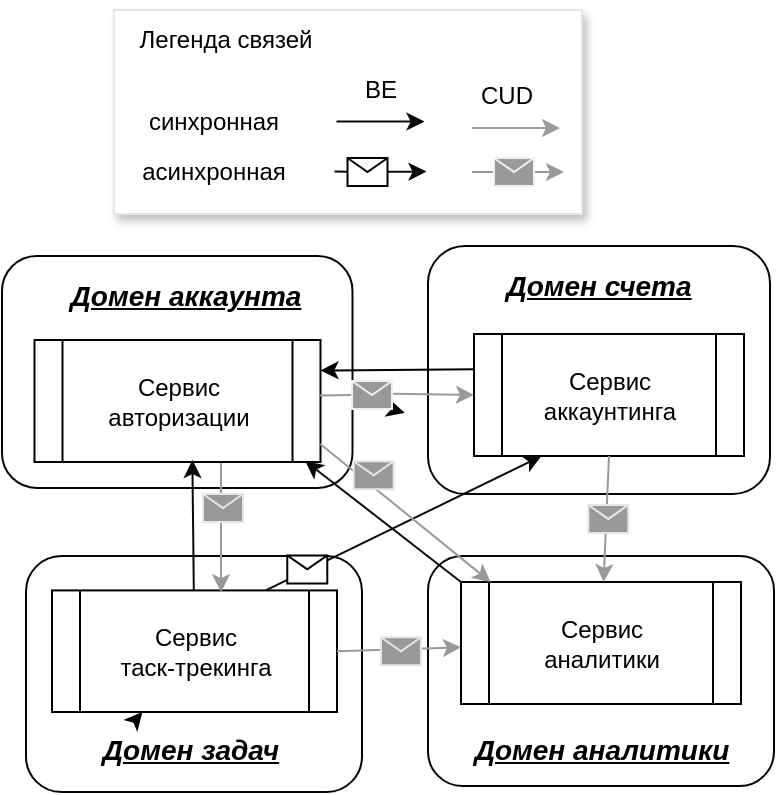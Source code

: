 <mxfile>
    <diagram id="cs8eAwnBnD0t727MsK7l" name="Страница 1">
        <mxGraphModel dx="1602" dy="624" grid="0" gridSize="10" guides="1" tooltips="1" connect="1" arrows="1" fold="1" page="1" pageScale="1" pageWidth="827" pageHeight="1169" background="#ffffff" math="0" shadow="0">
            <root>
                <mxCell id="0"/>
                <mxCell id="1" parent="0"/>
                <mxCell id="263" value="" style="group" parent="1" vertex="1" connectable="0">
                    <mxGeometry x="295" y="136" width="171" height="124" as="geometry"/>
                </mxCell>
                <mxCell id="113" value="" style="rounded=1;whiteSpace=wrap;html=1;fillColor=#FFF;strokeColor=#050505;" parent="263" vertex="1">
                    <mxGeometry width="171" height="124" as="geometry"/>
                </mxCell>
                <mxCell id="119" value="&lt;font style=&quot;font-size: 14px;&quot; color=&quot;#000000&quot;&gt;&lt;b&gt;&lt;i&gt;&lt;u&gt;Домен счета&lt;/u&gt;&lt;/i&gt;&lt;/b&gt;&lt;/font&gt;" style="text;strokeColor=none;align=center;fillColor=none;html=1;verticalAlign=middle;whiteSpace=wrap;rounded=0;" parent="263" vertex="1">
                    <mxGeometry x="31" y="5" width="109" height="30" as="geometry"/>
                </mxCell>
                <mxCell id="143" value="Сервис &lt;br&gt;аккаунтинга" style="shape=process;whiteSpace=wrap;html=1;backgroundOutline=1;" parent="263" vertex="1">
                    <mxGeometry x="23" y="44" width="135" height="61" as="geometry"/>
                </mxCell>
                <mxCell id="262" value="" style="group" parent="1" vertex="1" connectable="0">
                    <mxGeometry x="82" y="141" width="175.25" height="116" as="geometry"/>
                </mxCell>
                <mxCell id="115" value="" style="rounded=1;whiteSpace=wrap;html=1;fillColor=#FFF;strokeColor=#050505;align=right;" parent="262" vertex="1">
                    <mxGeometry width="175.25" height="116" as="geometry"/>
                </mxCell>
                <mxCell id="121" value="Сервис авторизации" style="shape=process;whiteSpace=wrap;html=1;backgroundOutline=1;" parent="262" vertex="1">
                    <mxGeometry x="16.25" y="42" width="143" height="61" as="geometry"/>
                </mxCell>
                <mxCell id="120" value="&lt;font style=&quot;font-size: 14px;&quot; color=&quot;#000000&quot;&gt;&lt;b&gt;&lt;i&gt;&lt;u&gt;Домен аккаунта&lt;/u&gt;&lt;/i&gt;&lt;/b&gt;&lt;/font&gt;" style="text;strokeColor=none;align=center;fillColor=none;html=1;verticalAlign=middle;whiteSpace=wrap;rounded=0;" parent="262" vertex="1">
                    <mxGeometry x="32" y="5" width="120" height="30" as="geometry"/>
                </mxCell>
                <mxCell id="260" value="" style="group" parent="1" vertex="1" connectable="0">
                    <mxGeometry x="94" y="291" width="168" height="118" as="geometry"/>
                </mxCell>
                <mxCell id="114" value="" style="rounded=1;whiteSpace=wrap;html=1;fillColor=#FFF;strokeColor=#050505;" parent="260" vertex="1">
                    <mxGeometry width="168" height="118" as="geometry"/>
                </mxCell>
                <mxCell id="264" style="edgeStyle=none;html=1;exitX=0.25;exitY=0;exitDx=0;exitDy=0;" parent="260" source="117" target="129" edge="1">
                    <mxGeometry relative="1" as="geometry"/>
                </mxCell>
                <mxCell id="117" value="&lt;font style=&quot;font-size: 14px;&quot; color=&quot;#000000&quot;&gt;&lt;b&gt;&lt;i&gt;&lt;u&gt;Домен задач&lt;/u&gt;&lt;/i&gt;&lt;/b&gt;&lt;/font&gt;" style="text;strokeColor=none;align=center;fillColor=none;html=1;verticalAlign=middle;whiteSpace=wrap;rounded=0;" parent="260" vertex="1">
                    <mxGeometry x="27.5" y="82" width="109" height="30" as="geometry"/>
                </mxCell>
                <mxCell id="129" value="Сервис &lt;br&gt;таск-трекинга" style="shape=process;whiteSpace=wrap;html=1;backgroundOutline=1;" parent="260" vertex="1">
                    <mxGeometry x="13" y="17.21" width="142.5" height="60.79" as="geometry"/>
                </mxCell>
                <mxCell id="259" value="" style="group" parent="1" vertex="1" connectable="0">
                    <mxGeometry x="295" y="291" width="173" height="115" as="geometry"/>
                </mxCell>
                <mxCell id="116" value="" style="rounded=1;whiteSpace=wrap;html=1;fillColor=#FFF;strokeColor=#050505;" parent="259" vertex="1">
                    <mxGeometry width="173" height="115" as="geometry"/>
                </mxCell>
                <mxCell id="118" value="&lt;font style=&quot;font-size: 14px;&quot; color=&quot;#000000&quot;&gt;&lt;b&gt;&lt;i&gt;&lt;u&gt;Домен аналитики&lt;/u&gt;&lt;/i&gt;&lt;/b&gt;&lt;/font&gt;" style="text;strokeColor=none;align=center;fillColor=none;html=1;verticalAlign=middle;whiteSpace=wrap;rounded=0;" parent="259" vertex="1">
                    <mxGeometry x="16.5" y="82" width="140" height="30" as="geometry"/>
                </mxCell>
                <mxCell id="151" value="Сервис &lt;br&gt;аналитики" style="shape=process;whiteSpace=wrap;html=1;backgroundOutline=1;" parent="259" vertex="1">
                    <mxGeometry x="16.5" y="13" width="140" height="61" as="geometry"/>
                </mxCell>
                <mxCell id="139" value="" style="endArrow=classic;html=1;strokeColor=#0A0A0A;exitX=0.75;exitY=0;exitDx=0;exitDy=0;entryX=0.25;entryY=1;entryDx=0;entryDy=0;" parent="1" source="129" target="143" edge="1">
                    <mxGeometry relative="1" as="geometry">
                        <mxPoint x="219" y="397" as="sourcePoint"/>
                        <mxPoint x="279" y="347" as="targetPoint"/>
                        <Array as="points"/>
                    </mxGeometry>
                </mxCell>
                <mxCell id="140" value="" style="shape=message;html=1;outlineConnect=0;" parent="139" vertex="1">
                    <mxGeometry width="20" height="14" relative="1" as="geometry">
                        <mxPoint x="-58" y="16" as="offset"/>
                    </mxGeometry>
                </mxCell>
                <mxCell id="180" value="" style="endArrow=classic;html=1;strokeColor=#999999;exitX=0.999;exitY=0.852;exitDx=0;exitDy=0;entryX=0.106;entryY=0.001;entryDx=0;entryDy=0;entryPerimeter=0;exitPerimeter=0;" parent="1" source="121" target="151" edge="1">
                    <mxGeometry relative="1" as="geometry">
                        <mxPoint x="196.019" y="253.451" as="sourcePoint"/>
                        <mxPoint x="194.502" y="426.183" as="targetPoint"/>
                        <Array as="points"/>
                    </mxGeometry>
                </mxCell>
                <mxCell id="181" value="" style="shape=message;html=1;outlineConnect=0;strokeColor=#E6E6E6;fillColor=#999999;" parent="180" vertex="1">
                    <mxGeometry width="20" height="14" relative="1" as="geometry">
                        <mxPoint x="-26" y="-26" as="offset"/>
                    </mxGeometry>
                </mxCell>
                <mxCell id="186" style="edgeStyle=none;html=1;entryX=0.552;entryY=0.984;entryDx=0;entryDy=0;entryPerimeter=0;strokeColor=#0A0A0A;fontColor=#000000;fillColor=#050505;" parent="1" source="129" target="121" edge="1">
                    <mxGeometry relative="1" as="geometry">
                        <mxPoint x="173" y="414" as="sourcePoint"/>
                        <mxPoint x="160.269" y="254.061" as="targetPoint"/>
                        <Array as="points"/>
                    </mxGeometry>
                </mxCell>
                <mxCell id="192" style="edgeStyle=none;html=1;entryX=0.947;entryY=0.993;entryDx=0;entryDy=0;entryPerimeter=0;strokeColor=#0A0A0A;fontColor=#000000;fillColor=#050505;exitX=0;exitY=0;exitDx=0;exitDy=0;" parent="1" source="151" target="121" edge="1">
                    <mxGeometry relative="1" as="geometry">
                        <mxPoint x="183" y="424" as="sourcePoint"/>
                        <mxPoint x="184.436" y="253.024" as="targetPoint"/>
                        <Array as="points"/>
                    </mxGeometry>
                </mxCell>
                <mxCell id="223" style="edgeStyle=none;html=1;strokeColor=#999999;fontColor=#000000;fillColor=#757575;exitX=0.998;exitY=0.454;exitDx=0;exitDy=0;exitPerimeter=0;entryX=0;entryY=0.5;entryDx=0;entryDy=0;startArrow=none;" parent="1" source="254" target="143" edge="1">
                    <mxGeometry relative="1" as="geometry">
                        <mxPoint x="244" y="211.0" as="sourcePoint"/>
                        <mxPoint x="290" y="211.0" as="targetPoint"/>
                    </mxGeometry>
                </mxCell>
                <mxCell id="227" value="" style="endArrow=classic;html=1;strokeColor=#999999;exitX=0.5;exitY=1;exitDx=0;exitDy=0;" parent="1" source="143" target="151" edge="1">
                    <mxGeometry relative="1" as="geometry">
                        <mxPoint x="380" y="270" as="sourcePoint"/>
                        <mxPoint x="376" y="333" as="targetPoint"/>
                        <Array as="points"/>
                    </mxGeometry>
                </mxCell>
                <mxCell id="228" value="" style="shape=message;html=1;outlineConnect=0;strokeColor=#E6E6E6;fillColor=#999999;" parent="227" vertex="1">
                    <mxGeometry width="20" height="14" relative="1" as="geometry">
                        <mxPoint x="-9" y="-7" as="offset"/>
                    </mxGeometry>
                </mxCell>
                <mxCell id="229" value="" style="endArrow=classic;html=1;strokeColor=#999999;exitX=1;exitY=0.5;exitDx=0;exitDy=0;" parent="1" source="129" target="151" edge="1">
                    <mxGeometry relative="1" as="geometry">
                        <mxPoint x="258.357" y="254.972" as="sourcePoint"/>
                        <mxPoint x="362.158" y="434.061" as="targetPoint"/>
                        <Array as="points"/>
                    </mxGeometry>
                </mxCell>
                <mxCell id="230" value="" style="shape=message;html=1;outlineConnect=0;strokeColor=#E6E6E6;fillColor=#999999;" parent="229" vertex="1">
                    <mxGeometry width="20" height="14" relative="1" as="geometry">
                        <mxPoint x="-9" y="-6" as="offset"/>
                    </mxGeometry>
                </mxCell>
                <mxCell id="231" value="" style="endArrow=classic;html=1;strokeColor=#999999;exitX=0.652;exitY=1.008;exitDx=0;exitDy=0;entryX=0.593;entryY=0.014;entryDx=0;entryDy=0;entryPerimeter=0;exitPerimeter=0;" parent="1" source="121" target="129" edge="1">
                    <mxGeometry relative="1" as="geometry">
                        <mxPoint x="268.357" y="264.972" as="sourcePoint"/>
                        <mxPoint x="372.158" y="444.061" as="targetPoint"/>
                        <Array as="points"/>
                    </mxGeometry>
                </mxCell>
                <mxCell id="232" value="" style="shape=message;html=1;outlineConnect=0;strokeColor=#E6E6E6;fillColor=#999999;" parent="231" vertex="1">
                    <mxGeometry width="20" height="14" relative="1" as="geometry">
                        <mxPoint x="-9" y="-17" as="offset"/>
                    </mxGeometry>
                </mxCell>
                <mxCell id="243" style="edgeStyle=none;html=1;entryX=1;entryY=0.25;entryDx=0;entryDy=0;strokeColor=#000000;fontColor=#000000;fillColor=#757575;exitX=0.003;exitY=0.289;exitDx=0;exitDy=0;exitPerimeter=0;" parent="1" source="143" target="121" edge="1">
                    <mxGeometry relative="1" as="geometry">
                        <mxPoint x="440" y="178.1" as="sourcePoint"/>
                    </mxGeometry>
                </mxCell>
                <mxCell id="255" style="edgeStyle=none;html=1;exitX=0.85;exitY=0.95;exitDx=0;exitDy=0;exitPerimeter=0;" parent="1" source="254" edge="1">
                    <mxGeometry relative="1" as="geometry">
                        <mxPoint x="283.34" y="219.4" as="targetPoint"/>
                    </mxGeometry>
                </mxCell>
                <mxCell id="257" value="" style="edgeStyle=none;html=1;strokeColor=#999999;fontColor=#000000;fillColor=#757575;exitX=0.998;exitY=0.454;exitDx=0;exitDy=0;exitPerimeter=0;entryX=0;entryY=0.5;entryDx=0;entryDy=0;endArrow=none;" parent="1" source="121" target="254" edge="1">
                    <mxGeometry relative="1" as="geometry">
                        <mxPoint x="238.214" y="210.694" as="sourcePoint"/>
                        <mxPoint x="346" y="210.5" as="targetPoint"/>
                    </mxGeometry>
                </mxCell>
                <mxCell id="254" value="" style="shape=message;html=1;outlineConnect=0;strokeColor=#F0F0F0;fillColor=#999999;" parent="1" vertex="1">
                    <mxGeometry x="256.999" y="203.5" width="20" height="14" as="geometry"/>
                </mxCell>
                <mxCell id="266" value="" style="group" vertex="1" connectable="0" parent="1">
                    <mxGeometry x="138" y="18" width="234" height="102" as="geometry"/>
                </mxCell>
                <mxCell id="212" value="" style="rounded=0;whiteSpace=wrap;html=1;labelBackgroundColor=none;strokeColor=#E6E6E6;fontColor=#000000;fillColor=#FFFFFF;shadow=1;" parent="266" vertex="1">
                    <mxGeometry width="234" height="102" as="geometry"/>
                </mxCell>
                <mxCell id="185" style="edgeStyle=none;html=1;strokeColor=#0A0A0A;fontColor=#000000;fillColor=#050505;" parent="266" edge="1">
                    <mxGeometry relative="1" as="geometry">
                        <mxPoint x="111.25" y="55.8" as="sourcePoint"/>
                        <mxPoint x="155.25" y="55.8" as="targetPoint"/>
                    </mxGeometry>
                </mxCell>
                <mxCell id="187" style="edgeStyle=none;html=1;strokeColor=#0A0A0A;fontColor=#000000;fillColor=#050505;startArrow=none;" parent="266" source="188" edge="1">
                    <mxGeometry relative="1" as="geometry">
                        <mxPoint x="110.25" y="80.8" as="sourcePoint"/>
                        <mxPoint x="156.25" y="80.8" as="targetPoint"/>
                    </mxGeometry>
                </mxCell>
                <mxCell id="189" value="синхронная" style="text;strokeColor=none;align=center;fillColor=none;html=1;verticalAlign=middle;whiteSpace=wrap;rounded=0;labelBackgroundColor=none;fontColor=#000000;" parent="266" vertex="1">
                    <mxGeometry x="11" y="41" width="78" height="30" as="geometry"/>
                </mxCell>
                <mxCell id="190" value="асинхронная" style="text;strokeColor=none;align=center;fillColor=none;html=1;verticalAlign=middle;whiteSpace=wrap;rounded=0;labelBackgroundColor=none;fontColor=#000000;" parent="266" vertex="1">
                    <mxGeometry x="11" y="66" width="78" height="30" as="geometry"/>
                </mxCell>
                <mxCell id="203" style="edgeStyle=none;html=1;strokeColor=#999999;fontColor=#000000;fillColor=#050505;" parent="266" edge="1">
                    <mxGeometry relative="1" as="geometry">
                        <mxPoint x="179" y="59.0" as="sourcePoint"/>
                        <mxPoint x="223" y="59.0" as="targetPoint"/>
                    </mxGeometry>
                </mxCell>
                <mxCell id="211" value="Легенда связей" style="text;strokeColor=none;align=center;fillColor=none;html=1;verticalAlign=middle;whiteSpace=wrap;rounded=0;labelBackgroundColor=none;fontColor=#000000;" parent="266" vertex="1">
                    <mxGeometry x="5" width="102" height="30" as="geometry"/>
                </mxCell>
                <mxCell id="213" value="BE" style="text;strokeColor=none;align=center;fillColor=none;html=1;verticalAlign=middle;whiteSpace=wrap;rounded=0;labelBackgroundColor=none;fontColor=#000000;" parent="266" vertex="1">
                    <mxGeometry x="116.75" y="25" width="33" height="30" as="geometry"/>
                </mxCell>
                <mxCell id="214" value="CUD" style="text;strokeColor=none;align=center;fillColor=none;html=1;verticalAlign=middle;whiteSpace=wrap;rounded=0;labelBackgroundColor=none;fontColor=#000000;" parent="266" vertex="1">
                    <mxGeometry x="180" y="33" width="33" height="20" as="geometry"/>
                </mxCell>
                <mxCell id="216" value="" style="edgeStyle=none;html=1;strokeColor=#0A0A0A;fontColor=#000000;fillColor=#050505;endArrow=none;" parent="266" target="188" edge="1">
                    <mxGeometry relative="1" as="geometry">
                        <mxPoint x="110.25" y="80.8" as="sourcePoint"/>
                        <mxPoint x="156.25" y="80.8" as="targetPoint"/>
                    </mxGeometry>
                </mxCell>
                <mxCell id="188" value="" style="shape=message;html=1;outlineConnect=0;" parent="266" vertex="1">
                    <mxGeometry x="116.749" y="74.0" width="20" height="14" as="geometry"/>
                </mxCell>
                <mxCell id="218" value="" style="group" parent="266" vertex="1" connectable="0">
                    <mxGeometry x="179" y="74.0" width="46" height="14" as="geometry"/>
                </mxCell>
                <mxCell id="204" style="edgeStyle=none;html=1;strokeColor=#999999;fontColor=#000000;fillColor=#757575;" parent="218" edge="1">
                    <mxGeometry relative="1" as="geometry">
                        <mxPoint y="7.0" as="sourcePoint"/>
                        <mxPoint x="46" y="7.0" as="targetPoint"/>
                    </mxGeometry>
                </mxCell>
                <mxCell id="205" value="" style="shape=message;html=1;outlineConnect=0;strokeColor=#F0F0F0;fillColor=#999999;" parent="218" vertex="1">
                    <mxGeometry x="10.999" width="20" height="14" as="geometry"/>
                </mxCell>
            </root>
        </mxGraphModel>
    </diagram>
</mxfile>
